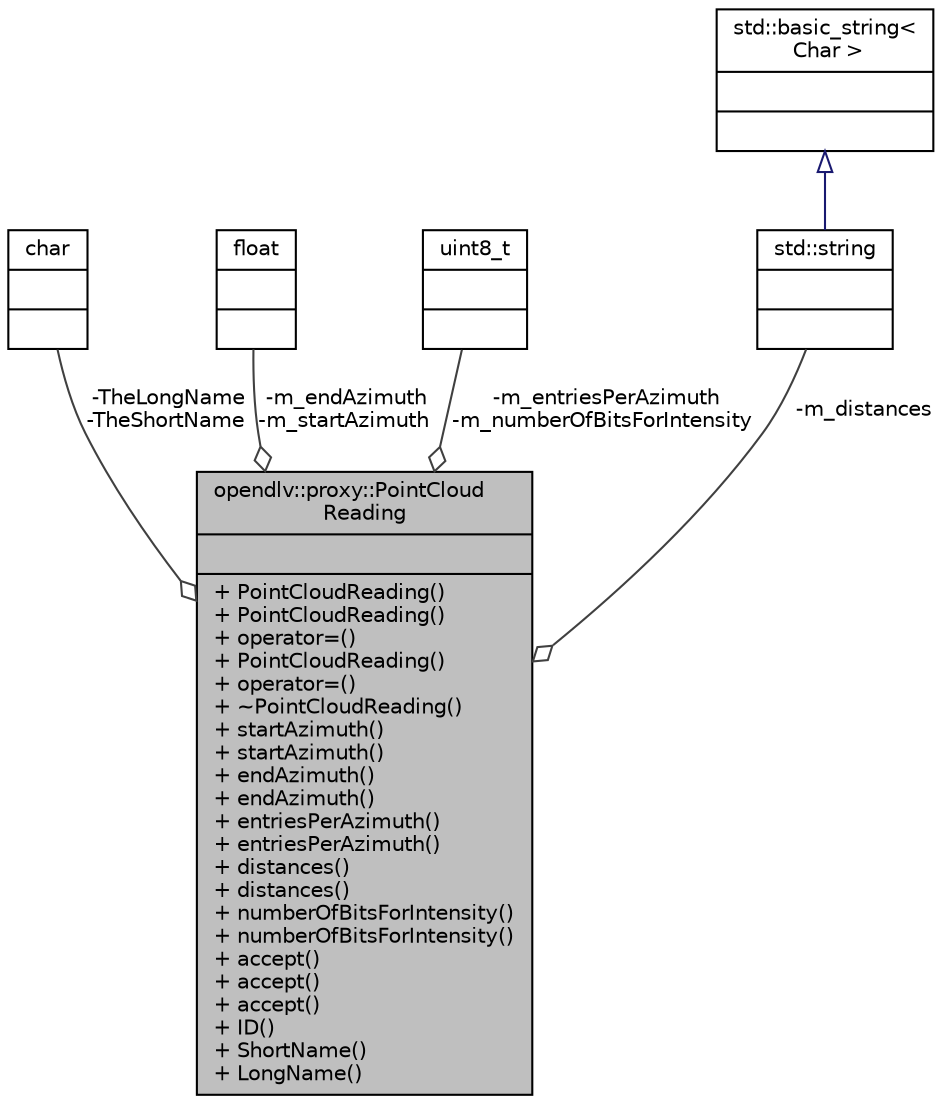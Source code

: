 digraph "opendlv::proxy::PointCloudReading"
{
 // LATEX_PDF_SIZE
  edge [fontname="Helvetica",fontsize="10",labelfontname="Helvetica",labelfontsize="10"];
  node [fontname="Helvetica",fontsize="10",shape=record];
  Node1 [label="{opendlv::proxy::PointCloud\lReading\n||+ PointCloudReading()\l+ PointCloudReading()\l+ operator=()\l+ PointCloudReading()\l+ operator=()\l+ ~PointCloudReading()\l+ startAzimuth()\l+ startAzimuth()\l+ endAzimuth()\l+ endAzimuth()\l+ entriesPerAzimuth()\l+ entriesPerAzimuth()\l+ distances()\l+ distances()\l+ numberOfBitsForIntensity()\l+ numberOfBitsForIntensity()\l+ accept()\l+ accept()\l+ accept()\l+ ID()\l+ ShortName()\l+ LongName()\l}",height=0.2,width=0.4,color="black", fillcolor="grey75", style="filled", fontcolor="black",tooltip=" "];
  Node2 -> Node1 [color="grey25",fontsize="10",style="solid",label=" -TheLongName\n-TheShortName" ,arrowhead="odiamond"];
  Node2 [label="{char\n||}",height=0.2,width=0.4,color="black", fillcolor="white", style="filled",tooltip=" "];
  Node3 -> Node1 [color="grey25",fontsize="10",style="solid",label=" -m_endAzimuth\n-m_startAzimuth" ,arrowhead="odiamond"];
  Node3 [label="{float\n||}",height=0.2,width=0.4,color="black", fillcolor="white", style="filled",tooltip=" "];
  Node4 -> Node1 [color="grey25",fontsize="10",style="solid",label=" -m_entriesPerAzimuth\n-m_numberOfBitsForIntensity" ,arrowhead="odiamond"];
  Node4 [label="{uint8_t\n||}",height=0.2,width=0.4,color="black", fillcolor="white", style="filled",tooltip=" "];
  Node5 -> Node1 [color="grey25",fontsize="10",style="solid",label=" -m_distances" ,arrowhead="odiamond"];
  Node5 [label="{std::string\n||}",height=0.2,width=0.4,color="black", fillcolor="white", style="filled",tooltip=" "];
  Node6 -> Node5 [dir="back",color="midnightblue",fontsize="10",style="solid",arrowtail="onormal"];
  Node6 [label="{std::basic_string\<\l Char \>\n||}",height=0.2,width=0.4,color="black", fillcolor="white", style="filled",tooltip=" "];
}
